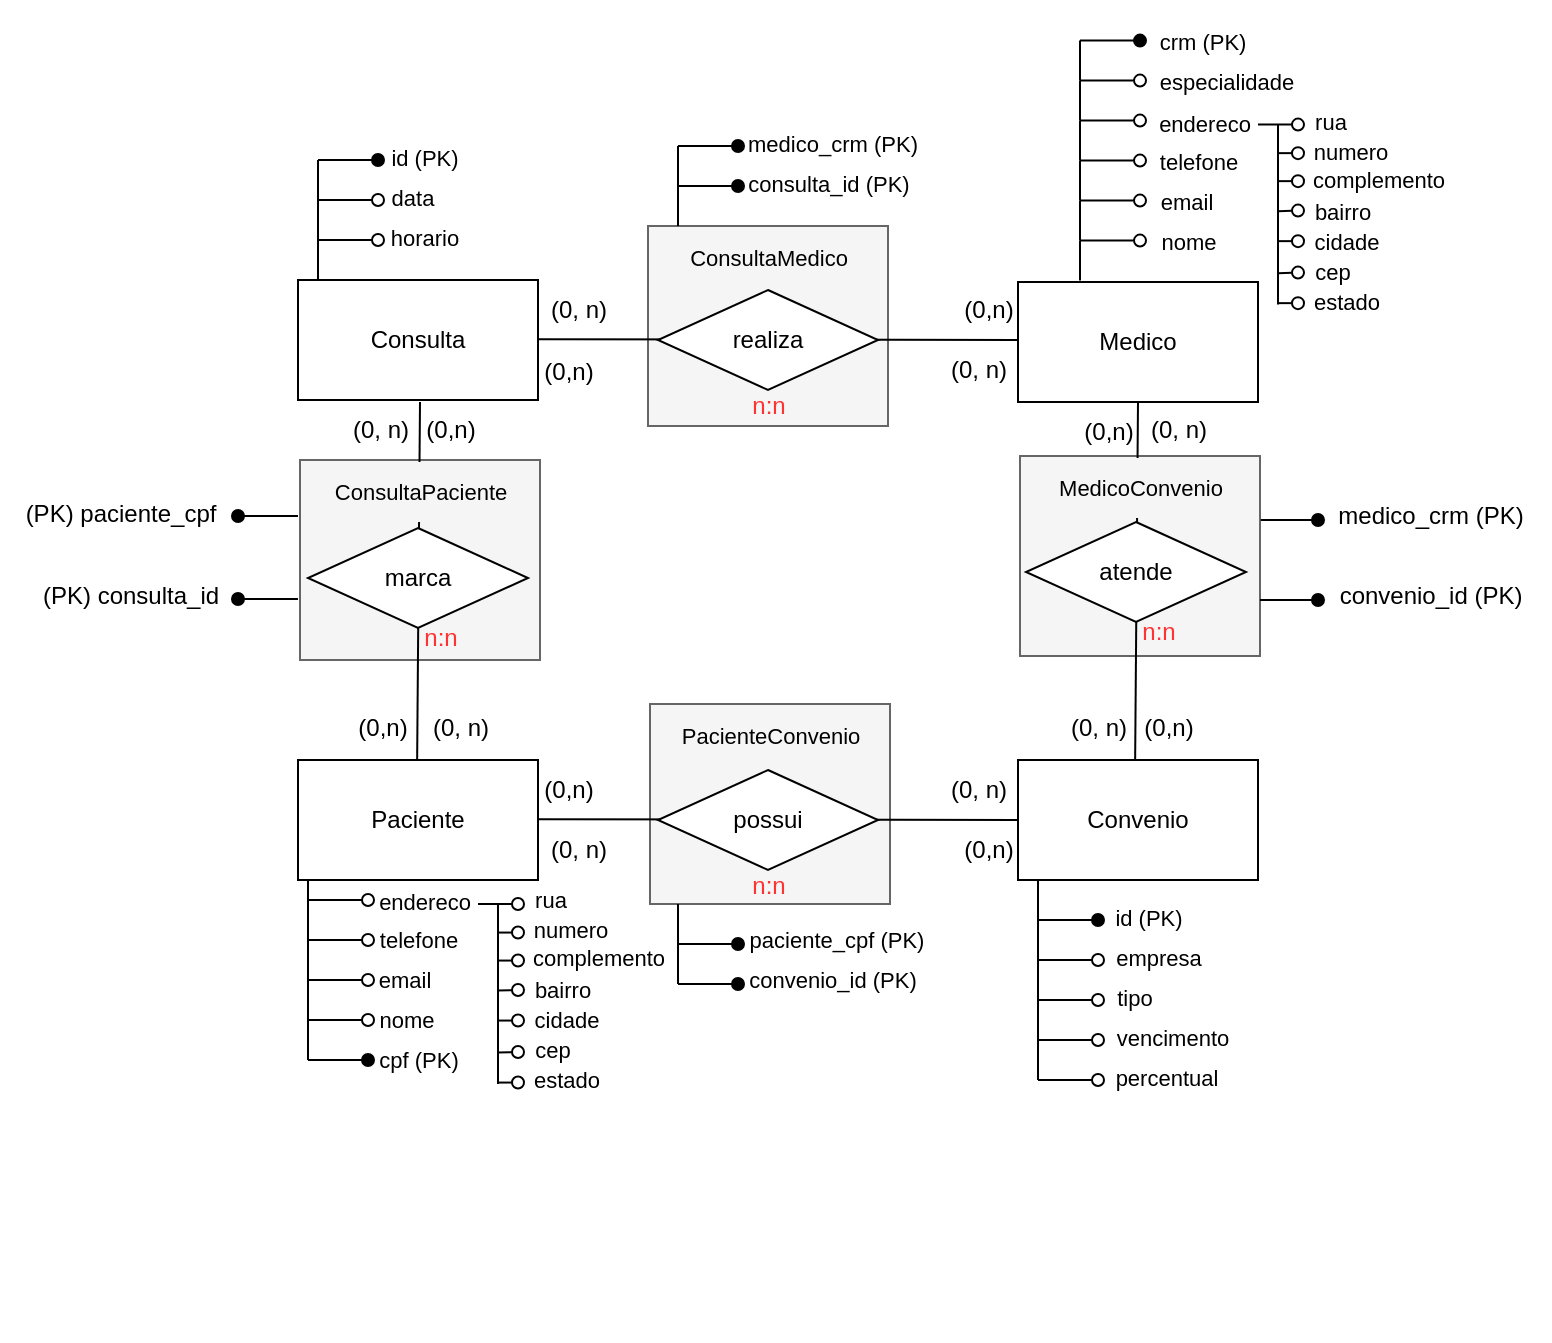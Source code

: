 <mxfile version="24.8.0">
  <diagram name="Page-1" id="Mdfq8hc0ynKvEJOxc4af">
    <mxGraphModel dx="1122" dy="855" grid="1" gridSize="10" guides="1" tooltips="1" connect="1" arrows="1" fold="1" page="1" pageScale="1" pageWidth="850" pageHeight="1100" math="0" shadow="0">
      <root>
        <mxCell id="0" />
        <mxCell id="1" parent="0" />
        <mxCell id="AmbVXzKGuxocrHXuVaO6-265" value="" style="rounded=0;whiteSpace=wrap;html=1;fillColor=#f5f5f5;strokeColor=#666666;fontColor=#333333;" parent="1" vertex="1">
          <mxGeometry x="521" y="288" width="120" height="100" as="geometry" />
        </mxCell>
        <mxCell id="AmbVXzKGuxocrHXuVaO6-4" value="Convenio" style="rounded=0;whiteSpace=wrap;html=1;" parent="1" vertex="1">
          <mxGeometry x="520" y="440" width="120" height="60" as="geometry" />
        </mxCell>
        <mxCell id="AmbVXzKGuxocrHXuVaO6-179" value="" style="group" parent="1" vertex="1" connectable="0">
          <mxGeometry x="160" y="440" width="280" height="290" as="geometry" />
        </mxCell>
        <mxCell id="AmbVXzKGuxocrHXuVaO6-3" value="Paciente" style="rounded=0;whiteSpace=wrap;html=1;" parent="AmbVXzKGuxocrHXuVaO6-179" vertex="1">
          <mxGeometry width="120" height="60" as="geometry" />
        </mxCell>
        <mxCell id="AmbVXzKGuxocrHXuVaO6-140" value="" style="group" parent="AmbVXzKGuxocrHXuVaO6-179" vertex="1" connectable="0">
          <mxGeometry x="5" y="70" width="30" height="20" as="geometry" />
        </mxCell>
        <mxCell id="AmbVXzKGuxocrHXuVaO6-141" value="" style="endArrow=none;html=1;rounded=0;" parent="AmbVXzKGuxocrHXuVaO6-140" edge="1">
          <mxGeometry width="50" height="50" relative="1" as="geometry">
            <mxPoint y="20" as="sourcePoint" />
            <mxPoint as="targetPoint" />
          </mxGeometry>
        </mxCell>
        <mxCell id="AmbVXzKGuxocrHXuVaO6-142" value="" style="endArrow=oval;html=1;rounded=0;endFill=0;" parent="AmbVXzKGuxocrHXuVaO6-140" edge="1">
          <mxGeometry width="50" height="50" relative="1" as="geometry">
            <mxPoint y="20" as="sourcePoint" />
            <mxPoint x="30" y="20" as="targetPoint" />
          </mxGeometry>
        </mxCell>
        <mxCell id="AmbVXzKGuxocrHXuVaO6-143" value="telefone" style="edgeLabel;html=1;align=center;verticalAlign=middle;resizable=0;points=[];" parent="AmbVXzKGuxocrHXuVaO6-142" vertex="1" connectable="0">
          <mxGeometry x="0.53" y="2" relative="1" as="geometry">
            <mxPoint x="32" y="2" as="offset" />
          </mxGeometry>
        </mxCell>
        <mxCell id="AmbVXzKGuxocrHXuVaO6-144" value="" style="group" parent="AmbVXzKGuxocrHXuVaO6-179" vertex="1" connectable="0">
          <mxGeometry x="5" y="90" width="30" height="20" as="geometry" />
        </mxCell>
        <mxCell id="AmbVXzKGuxocrHXuVaO6-145" value="" style="endArrow=none;html=1;rounded=0;" parent="AmbVXzKGuxocrHXuVaO6-144" edge="1">
          <mxGeometry width="50" height="50" relative="1" as="geometry">
            <mxPoint y="20" as="sourcePoint" />
            <mxPoint as="targetPoint" />
          </mxGeometry>
        </mxCell>
        <mxCell id="AmbVXzKGuxocrHXuVaO6-146" value="" style="endArrow=oval;html=1;rounded=0;endFill=0;" parent="AmbVXzKGuxocrHXuVaO6-144" edge="1">
          <mxGeometry width="50" height="50" relative="1" as="geometry">
            <mxPoint y="20" as="sourcePoint" />
            <mxPoint x="30" y="20" as="targetPoint" />
          </mxGeometry>
        </mxCell>
        <mxCell id="AmbVXzKGuxocrHXuVaO6-147" value="email" style="edgeLabel;html=1;align=center;verticalAlign=middle;resizable=0;points=[];" parent="AmbVXzKGuxocrHXuVaO6-146" vertex="1" connectable="0">
          <mxGeometry x="0.53" y="2" relative="1" as="geometry">
            <mxPoint x="25" y="2" as="offset" />
          </mxGeometry>
        </mxCell>
        <mxCell id="AmbVXzKGuxocrHXuVaO6-148" value="" style="group" parent="AmbVXzKGuxocrHXuVaO6-179" vertex="1" connectable="0">
          <mxGeometry x="5" y="110" width="30" height="20" as="geometry" />
        </mxCell>
        <mxCell id="AmbVXzKGuxocrHXuVaO6-149" value="" style="endArrow=none;html=1;rounded=0;" parent="AmbVXzKGuxocrHXuVaO6-148" edge="1">
          <mxGeometry width="50" height="50" relative="1" as="geometry">
            <mxPoint y="20" as="sourcePoint" />
            <mxPoint as="targetPoint" />
          </mxGeometry>
        </mxCell>
        <mxCell id="AmbVXzKGuxocrHXuVaO6-150" value="" style="endArrow=oval;html=1;rounded=0;endFill=0;" parent="AmbVXzKGuxocrHXuVaO6-148" edge="1">
          <mxGeometry width="50" height="50" relative="1" as="geometry">
            <mxPoint y="20" as="sourcePoint" />
            <mxPoint x="30" y="20" as="targetPoint" />
          </mxGeometry>
        </mxCell>
        <mxCell id="AmbVXzKGuxocrHXuVaO6-151" value="nome" style="edgeLabel;html=1;align=center;verticalAlign=middle;resizable=0;points=[];" parent="AmbVXzKGuxocrHXuVaO6-150" vertex="1" connectable="0">
          <mxGeometry x="0.53" y="2" relative="1" as="geometry">
            <mxPoint x="26" y="2" as="offset" />
          </mxGeometry>
        </mxCell>
        <mxCell id="AmbVXzKGuxocrHXuVaO6-156" value="" style="group" parent="AmbVXzKGuxocrHXuVaO6-179" vertex="1" connectable="0">
          <mxGeometry x="5" y="60" width="25" height="10" as="geometry" />
        </mxCell>
        <mxCell id="AmbVXzKGuxocrHXuVaO6-157" value="" style="endArrow=none;html=1;rounded=0;" parent="AmbVXzKGuxocrHXuVaO6-156" edge="1">
          <mxGeometry width="50" height="50" relative="1" as="geometry">
            <mxPoint y="10" as="sourcePoint" />
            <mxPoint as="targetPoint" />
          </mxGeometry>
        </mxCell>
        <mxCell id="AmbVXzKGuxocrHXuVaO6-158" value="" style="endArrow=oval;html=1;rounded=0;endFill=0;" parent="AmbVXzKGuxocrHXuVaO6-156" edge="1">
          <mxGeometry width="50" height="50" relative="1" as="geometry">
            <mxPoint y="10" as="sourcePoint" />
            <mxPoint x="30" y="10" as="targetPoint" />
          </mxGeometry>
        </mxCell>
        <mxCell id="AmbVXzKGuxocrHXuVaO6-159" value="endereco" style="edgeLabel;html=1;align=center;verticalAlign=middle;resizable=0;points=[];" parent="AmbVXzKGuxocrHXuVaO6-158" vertex="1" connectable="0">
          <mxGeometry x="0.53" y="2" relative="1" as="geometry">
            <mxPoint x="35" y="3" as="offset" />
          </mxGeometry>
        </mxCell>
        <mxCell id="AmbVXzKGuxocrHXuVaO6-160" value="rua" style="edgeLabel;html=1;align=center;verticalAlign=middle;resizable=0;points=[];" parent="AmbVXzKGuxocrHXuVaO6-158" vertex="1" connectable="0">
          <mxGeometry x="0.53" y="2" relative="1" as="geometry">
            <mxPoint x="98" y="2" as="offset" />
          </mxGeometry>
        </mxCell>
        <mxCell id="AmbVXzKGuxocrHXuVaO6-161" value="numero" style="edgeLabel;html=1;align=center;verticalAlign=middle;resizable=0;points=[];" parent="AmbVXzKGuxocrHXuVaO6-158" vertex="1" connectable="0">
          <mxGeometry x="0.53" y="2" relative="1" as="geometry">
            <mxPoint x="108" y="17" as="offset" />
          </mxGeometry>
        </mxCell>
        <mxCell id="AmbVXzKGuxocrHXuVaO6-162" value="complemento" style="edgeLabel;html=1;align=center;verticalAlign=middle;resizable=0;points=[];" parent="AmbVXzKGuxocrHXuVaO6-158" vertex="1" connectable="0">
          <mxGeometry x="0.53" y="2" relative="1" as="geometry">
            <mxPoint x="122" y="31" as="offset" />
          </mxGeometry>
        </mxCell>
        <mxCell id="AmbVXzKGuxocrHXuVaO6-163" value="bairro" style="edgeLabel;html=1;align=center;verticalAlign=middle;resizable=0;points=[];" parent="AmbVXzKGuxocrHXuVaO6-158" vertex="1" connectable="0">
          <mxGeometry x="0.53" y="2" relative="1" as="geometry">
            <mxPoint x="104" y="47" as="offset" />
          </mxGeometry>
        </mxCell>
        <mxCell id="AmbVXzKGuxocrHXuVaO6-164" value="cep" style="edgeLabel;html=1;align=center;verticalAlign=middle;resizable=0;points=[];" parent="AmbVXzKGuxocrHXuVaO6-158" vertex="1" connectable="0">
          <mxGeometry x="0.53" y="2" relative="1" as="geometry">
            <mxPoint x="99" y="77" as="offset" />
          </mxGeometry>
        </mxCell>
        <mxCell id="AmbVXzKGuxocrHXuVaO6-165" value="cidade" style="edgeLabel;html=1;align=center;verticalAlign=middle;resizable=0;points=[];" parent="AmbVXzKGuxocrHXuVaO6-158" vertex="1" connectable="0">
          <mxGeometry x="0.53" y="2" relative="1" as="geometry">
            <mxPoint x="106" y="62" as="offset" />
          </mxGeometry>
        </mxCell>
        <mxCell id="AmbVXzKGuxocrHXuVaO6-166" value="estado" style="edgeLabel;html=1;align=center;verticalAlign=middle;resizable=0;points=[];" parent="AmbVXzKGuxocrHXuVaO6-158" vertex="1" connectable="0">
          <mxGeometry x="0.53" y="2" relative="1" as="geometry">
            <mxPoint x="106" y="92" as="offset" />
          </mxGeometry>
        </mxCell>
        <mxCell id="AmbVXzKGuxocrHXuVaO6-167" value="" style="group" parent="AmbVXzKGuxocrHXuVaO6-179" vertex="1" connectable="0">
          <mxGeometry x="5" y="130" width="30" height="20" as="geometry" />
        </mxCell>
        <mxCell id="AmbVXzKGuxocrHXuVaO6-168" value="" style="endArrow=none;html=1;rounded=0;" parent="AmbVXzKGuxocrHXuVaO6-167" edge="1">
          <mxGeometry width="50" height="50" relative="1" as="geometry">
            <mxPoint y="20" as="sourcePoint" />
            <mxPoint as="targetPoint" />
          </mxGeometry>
        </mxCell>
        <mxCell id="AmbVXzKGuxocrHXuVaO6-169" value="" style="endArrow=oval;html=1;rounded=0;endFill=1;" parent="AmbVXzKGuxocrHXuVaO6-167" edge="1">
          <mxGeometry width="50" height="50" relative="1" as="geometry">
            <mxPoint y="20" as="sourcePoint" />
            <mxPoint x="30" y="20" as="targetPoint" />
          </mxGeometry>
        </mxCell>
        <mxCell id="AmbVXzKGuxocrHXuVaO6-170" value="cpf (PK)" style="edgeLabel;html=1;align=center;verticalAlign=middle;resizable=0;points=[];" parent="AmbVXzKGuxocrHXuVaO6-169" vertex="1" connectable="0">
          <mxGeometry x="0.53" y="2" relative="1" as="geometry">
            <mxPoint x="32" y="2" as="offset" />
          </mxGeometry>
        </mxCell>
        <mxCell id="AmbVXzKGuxocrHXuVaO6-172" value="" style="endArrow=oval;html=1;rounded=0;endFill=0;" parent="AmbVXzKGuxocrHXuVaO6-179" edge="1">
          <mxGeometry width="50" height="50" relative="1" as="geometry">
            <mxPoint x="90" y="72" as="sourcePoint" />
            <mxPoint x="110" y="72" as="targetPoint" />
          </mxGeometry>
        </mxCell>
        <mxCell id="AmbVXzKGuxocrHXuVaO6-173" value="" style="endArrow=oval;html=1;rounded=0;endFill=0;" parent="AmbVXzKGuxocrHXuVaO6-179" edge="1">
          <mxGeometry width="50" height="50" relative="1" as="geometry">
            <mxPoint x="100" y="86.28" as="sourcePoint" />
            <mxPoint x="110" y="86.28" as="targetPoint" />
          </mxGeometry>
        </mxCell>
        <mxCell id="AmbVXzKGuxocrHXuVaO6-174" value="" style="endArrow=oval;html=1;rounded=0;endFill=0;" parent="AmbVXzKGuxocrHXuVaO6-179" edge="1">
          <mxGeometry width="50" height="50" relative="1" as="geometry">
            <mxPoint x="100" y="100.28" as="sourcePoint" />
            <mxPoint x="110" y="100.28" as="targetPoint" />
          </mxGeometry>
        </mxCell>
        <mxCell id="AmbVXzKGuxocrHXuVaO6-175" value="" style="endArrow=oval;html=1;rounded=0;endFill=0;" parent="AmbVXzKGuxocrHXuVaO6-179" edge="1">
          <mxGeometry width="50" height="50" relative="1" as="geometry">
            <mxPoint x="100" y="115.28" as="sourcePoint" />
            <mxPoint x="110" y="115" as="targetPoint" />
          </mxGeometry>
        </mxCell>
        <mxCell id="AmbVXzKGuxocrHXuVaO6-176" value="" style="endArrow=oval;html=1;rounded=0;endFill=0;" parent="AmbVXzKGuxocrHXuVaO6-179" edge="1">
          <mxGeometry width="50" height="50" relative="1" as="geometry">
            <mxPoint x="100" y="130.28" as="sourcePoint" />
            <mxPoint x="110" y="130.28" as="targetPoint" />
          </mxGeometry>
        </mxCell>
        <mxCell id="AmbVXzKGuxocrHXuVaO6-177" value="" style="endArrow=oval;html=1;rounded=0;endFill=0;" parent="AmbVXzKGuxocrHXuVaO6-179" edge="1">
          <mxGeometry width="50" height="50" relative="1" as="geometry">
            <mxPoint x="100" y="146.28" as="sourcePoint" />
            <mxPoint x="110" y="146" as="targetPoint" />
          </mxGeometry>
        </mxCell>
        <mxCell id="AmbVXzKGuxocrHXuVaO6-178" value="" style="endArrow=oval;html=1;rounded=0;endFill=0;" parent="AmbVXzKGuxocrHXuVaO6-179" edge="1">
          <mxGeometry width="50" height="50" relative="1" as="geometry">
            <mxPoint x="100" y="161.28" as="sourcePoint" />
            <mxPoint x="110" y="161.28" as="targetPoint" />
          </mxGeometry>
        </mxCell>
        <mxCell id="P4raY44G7QmyPI4-AwZ1-67" value="" style="group" vertex="1" connectable="0" parent="AmbVXzKGuxocrHXuVaO6-179">
          <mxGeometry x="391" y="-379.71" width="30" height="20" as="geometry" />
        </mxCell>
        <mxCell id="P4raY44G7QmyPI4-AwZ1-69" value="" style="endArrow=oval;html=1;rounded=0;endFill=1;" edge="1" parent="P4raY44G7QmyPI4-AwZ1-67">
          <mxGeometry width="50" height="50" relative="1" as="geometry">
            <mxPoint y="20" as="sourcePoint" />
            <mxPoint x="30" y="20" as="targetPoint" />
          </mxGeometry>
        </mxCell>
        <mxCell id="P4raY44G7QmyPI4-AwZ1-70" value="crm (PK)" style="edgeLabel;html=1;align=center;verticalAlign=middle;resizable=0;points=[];" vertex="1" connectable="0" parent="P4raY44G7QmyPI4-AwZ1-69">
          <mxGeometry x="0.53" y="2" relative="1" as="geometry">
            <mxPoint x="38" y="2" as="offset" />
          </mxGeometry>
        </mxCell>
        <mxCell id="AmbVXzKGuxocrHXuVaO6-191" value="" style="group" parent="1" vertex="1" connectable="0">
          <mxGeometry x="530" y="500" width="30" height="20" as="geometry" />
        </mxCell>
        <mxCell id="AmbVXzKGuxocrHXuVaO6-192" value="" style="endArrow=none;html=1;rounded=0;" parent="AmbVXzKGuxocrHXuVaO6-191" edge="1">
          <mxGeometry width="50" height="50" relative="1" as="geometry">
            <mxPoint y="20" as="sourcePoint" />
            <mxPoint as="targetPoint" />
          </mxGeometry>
        </mxCell>
        <mxCell id="AmbVXzKGuxocrHXuVaO6-193" value="" style="endArrow=oval;html=1;rounded=0;endFill=1;" parent="AmbVXzKGuxocrHXuVaO6-191" edge="1">
          <mxGeometry width="50" height="50" relative="1" as="geometry">
            <mxPoint y="20" as="sourcePoint" />
            <mxPoint x="30" y="20" as="targetPoint" />
          </mxGeometry>
        </mxCell>
        <mxCell id="AmbVXzKGuxocrHXuVaO6-194" value="id (PK)" style="edgeLabel;html=1;align=center;verticalAlign=middle;resizable=0;points=[];" parent="AmbVXzKGuxocrHXuVaO6-193" vertex="1" connectable="0">
          <mxGeometry x="0.53" y="2" relative="1" as="geometry">
            <mxPoint x="32" y="1" as="offset" />
          </mxGeometry>
        </mxCell>
        <mxCell id="AmbVXzKGuxocrHXuVaO6-253" value="" style="rounded=0;whiteSpace=wrap;html=1;fillColor=#f5f5f5;strokeColor=#666666;fontColor=#333333;" parent="1" vertex="1">
          <mxGeometry x="161" y="290" width="120" height="100" as="geometry" />
        </mxCell>
        <mxCell id="AmbVXzKGuxocrHXuVaO6-195" value="" style="group" parent="1" vertex="1" connectable="0">
          <mxGeometry x="530" y="520" width="30" height="20" as="geometry" />
        </mxCell>
        <mxCell id="AmbVXzKGuxocrHXuVaO6-196" value="" style="endArrow=none;html=1;rounded=0;" parent="AmbVXzKGuxocrHXuVaO6-195" edge="1">
          <mxGeometry width="50" height="50" relative="1" as="geometry">
            <mxPoint y="20" as="sourcePoint" />
            <mxPoint as="targetPoint" />
          </mxGeometry>
        </mxCell>
        <mxCell id="AmbVXzKGuxocrHXuVaO6-197" value="" style="endArrow=oval;html=1;rounded=0;endFill=0;" parent="AmbVXzKGuxocrHXuVaO6-195" edge="1">
          <mxGeometry width="50" height="50" relative="1" as="geometry">
            <mxPoint y="20" as="sourcePoint" />
            <mxPoint x="30" y="20" as="targetPoint" />
          </mxGeometry>
        </mxCell>
        <mxCell id="AmbVXzKGuxocrHXuVaO6-198" value="empresa" style="edgeLabel;html=1;align=center;verticalAlign=middle;resizable=0;points=[];" parent="AmbVXzKGuxocrHXuVaO6-197" vertex="1" connectable="0">
          <mxGeometry x="0.53" y="2" relative="1" as="geometry">
            <mxPoint x="37" y="1" as="offset" />
          </mxGeometry>
        </mxCell>
        <mxCell id="AmbVXzKGuxocrHXuVaO6-199" value="" style="group" parent="1" vertex="1" connectable="0">
          <mxGeometry x="530" y="540" width="30" height="20" as="geometry" />
        </mxCell>
        <mxCell id="AmbVXzKGuxocrHXuVaO6-200" value="" style="endArrow=none;html=1;rounded=0;" parent="AmbVXzKGuxocrHXuVaO6-199" edge="1">
          <mxGeometry width="50" height="50" relative="1" as="geometry">
            <mxPoint y="20" as="sourcePoint" />
            <mxPoint as="targetPoint" />
          </mxGeometry>
        </mxCell>
        <mxCell id="AmbVXzKGuxocrHXuVaO6-201" value="" style="endArrow=oval;html=1;rounded=0;endFill=0;" parent="AmbVXzKGuxocrHXuVaO6-199" edge="1">
          <mxGeometry width="50" height="50" relative="1" as="geometry">
            <mxPoint y="20" as="sourcePoint" />
            <mxPoint x="30" y="20" as="targetPoint" />
          </mxGeometry>
        </mxCell>
        <mxCell id="AmbVXzKGuxocrHXuVaO6-202" value="tipo" style="edgeLabel;html=1;align=center;verticalAlign=middle;resizable=0;points=[];" parent="AmbVXzKGuxocrHXuVaO6-201" vertex="1" connectable="0">
          <mxGeometry x="0.53" y="2" relative="1" as="geometry">
            <mxPoint x="25" y="1" as="offset" />
          </mxGeometry>
        </mxCell>
        <mxCell id="AmbVXzKGuxocrHXuVaO6-203" value="" style="group" parent="1" vertex="1" connectable="0">
          <mxGeometry x="530" y="560" width="30" height="20" as="geometry" />
        </mxCell>
        <mxCell id="AmbVXzKGuxocrHXuVaO6-204" value="" style="endArrow=none;html=1;rounded=0;" parent="AmbVXzKGuxocrHXuVaO6-203" edge="1">
          <mxGeometry width="50" height="50" relative="1" as="geometry">
            <mxPoint y="20" as="sourcePoint" />
            <mxPoint as="targetPoint" />
          </mxGeometry>
        </mxCell>
        <mxCell id="AmbVXzKGuxocrHXuVaO6-205" value="" style="endArrow=oval;html=1;rounded=0;endFill=0;" parent="AmbVXzKGuxocrHXuVaO6-203" edge="1">
          <mxGeometry width="50" height="50" relative="1" as="geometry">
            <mxPoint y="20" as="sourcePoint" />
            <mxPoint x="30" y="20" as="targetPoint" />
          </mxGeometry>
        </mxCell>
        <mxCell id="AmbVXzKGuxocrHXuVaO6-206" value="vencimento" style="edgeLabel;html=1;align=center;verticalAlign=middle;resizable=0;points=[];" parent="AmbVXzKGuxocrHXuVaO6-205" vertex="1" connectable="0">
          <mxGeometry x="0.53" y="2" relative="1" as="geometry">
            <mxPoint x="44" y="1" as="offset" />
          </mxGeometry>
        </mxCell>
        <mxCell id="AmbVXzKGuxocrHXuVaO6-207" value="" style="group" parent="1" vertex="1" connectable="0">
          <mxGeometry x="530" y="580" width="30" height="20" as="geometry" />
        </mxCell>
        <mxCell id="AmbVXzKGuxocrHXuVaO6-208" value="" style="endArrow=none;html=1;rounded=0;" parent="AmbVXzKGuxocrHXuVaO6-207" edge="1">
          <mxGeometry width="50" height="50" relative="1" as="geometry">
            <mxPoint y="20" as="sourcePoint" />
            <mxPoint as="targetPoint" />
          </mxGeometry>
        </mxCell>
        <mxCell id="AmbVXzKGuxocrHXuVaO6-209" value="" style="endArrow=oval;html=1;rounded=0;endFill=0;" parent="AmbVXzKGuxocrHXuVaO6-207" edge="1">
          <mxGeometry width="50" height="50" relative="1" as="geometry">
            <mxPoint y="20" as="sourcePoint" />
            <mxPoint x="30" y="20" as="targetPoint" />
          </mxGeometry>
        </mxCell>
        <mxCell id="AmbVXzKGuxocrHXuVaO6-210" value="percentual" style="edgeLabel;html=1;align=center;verticalAlign=middle;resizable=0;points=[];" parent="AmbVXzKGuxocrHXuVaO6-209" vertex="1" connectable="0">
          <mxGeometry x="0.53" y="2" relative="1" as="geometry">
            <mxPoint x="41" y="1" as="offset" />
          </mxGeometry>
        </mxCell>
        <mxCell id="AmbVXzKGuxocrHXuVaO6-224" value="" style="endArrow=none;html=1;rounded=0;entryX=0.5;entryY=1;entryDx=0;entryDy=0;" parent="1" target="AmbVXzKGuxocrHXuVaO6-1" edge="1">
          <mxGeometry width="50" height="50" relative="1" as="geometry">
            <mxPoint x="578.57" y="440" as="sourcePoint" />
            <mxPoint x="578.57" y="360" as="targetPoint" />
          </mxGeometry>
        </mxCell>
        <mxCell id="AmbVXzKGuxocrHXuVaO6-219" value="atende" style="rhombus;whiteSpace=wrap;html=1;" parent="1" vertex="1">
          <mxGeometry x="524" y="321" width="110" height="50" as="geometry" />
        </mxCell>
        <mxCell id="AmbVXzKGuxocrHXuVaO6-225" value="n:n" style="text;html=1;align=center;verticalAlign=middle;resizable=0;points=[];autosize=1;fillColor=none;fontColor=#FF3333;" parent="1" vertex="1">
          <mxGeometry x="570" y="361" width="40" height="30" as="geometry" />
        </mxCell>
        <mxCell id="AmbVXzKGuxocrHXuVaO6-227" value="(0, n)" style="text;html=1;align=center;verticalAlign=middle;resizable=0;points=[];autosize=1;strokeColor=none;fillColor=none;" parent="1" vertex="1">
          <mxGeometry x="575" y="260" width="50" height="30" as="geometry" />
        </mxCell>
        <mxCell id="AmbVXzKGuxocrHXuVaO6-228" value="(0,n)" style="text;html=1;align=center;verticalAlign=middle;resizable=0;points=[];autosize=1;strokeColor=none;fillColor=none;" parent="1" vertex="1">
          <mxGeometry x="570" y="409" width="50" height="30" as="geometry" />
        </mxCell>
        <mxCell id="AmbVXzKGuxocrHXuVaO6-1" value="Medico" style="rounded=0;whiteSpace=wrap;html=1;" parent="1" vertex="1">
          <mxGeometry x="520" y="201" width="120" height="60" as="geometry" />
        </mxCell>
        <mxCell id="AmbVXzKGuxocrHXuVaO6-229" value="(0, n)" style="text;html=1;align=center;verticalAlign=middle;resizable=0;points=[];autosize=1;strokeColor=none;fillColor=none;" parent="1" vertex="1">
          <mxGeometry x="535" y="409" width="50" height="30" as="geometry" />
        </mxCell>
        <mxCell id="AmbVXzKGuxocrHXuVaO6-226" value="(0,n)" style="text;html=1;align=center;verticalAlign=middle;resizable=0;points=[];autosize=1;strokeColor=none;fillColor=none;" parent="1" vertex="1">
          <mxGeometry x="540" y="261" width="50" height="30" as="geometry" />
        </mxCell>
        <mxCell id="AmbVXzKGuxocrHXuVaO6-234" value="" style="group" parent="1" vertex="1" connectable="0">
          <mxGeometry x="280" y="200" width="250" height="80" as="geometry" />
        </mxCell>
        <mxCell id="AmbVXzKGuxocrHXuVaO6-263" value="" style="rounded=0;whiteSpace=wrap;html=1;fillColor=#f5f5f5;strokeColor=#666666;fontColor=#333333;" parent="AmbVXzKGuxocrHXuVaO6-234" vertex="1">
          <mxGeometry x="55" y="-27" width="120" height="100" as="geometry" />
        </mxCell>
        <mxCell id="AmbVXzKGuxocrHXuVaO6-212" value="" style="endArrow=none;html=1;rounded=0;entryX=0;entryY=0.5;entryDx=0;entryDy=0;" parent="AmbVXzKGuxocrHXuVaO6-234" edge="1">
          <mxGeometry width="50" height="50" relative="1" as="geometry">
            <mxPoint y="29.57" as="sourcePoint" />
            <mxPoint x="240" y="30" as="targetPoint" />
          </mxGeometry>
        </mxCell>
        <mxCell id="AmbVXzKGuxocrHXuVaO6-211" value="realiza" style="rhombus;whiteSpace=wrap;html=1;" parent="AmbVXzKGuxocrHXuVaO6-234" vertex="1">
          <mxGeometry x="60" y="5" width="110" height="50" as="geometry" />
        </mxCell>
        <mxCell id="AmbVXzKGuxocrHXuVaO6-214" value="n:n" style="text;html=1;align=center;verticalAlign=middle;resizable=0;points=[];autosize=1;strokeColor=none;fillColor=none;fontColor=#FF3333;" parent="AmbVXzKGuxocrHXuVaO6-234" vertex="1">
          <mxGeometry x="95" y="48" width="40" height="30" as="geometry" />
        </mxCell>
        <mxCell id="AmbVXzKGuxocrHXuVaO6-215" value="(0,n)" style="text;html=1;align=center;verticalAlign=middle;resizable=0;points=[];autosize=1;strokeColor=none;fillColor=none;" parent="AmbVXzKGuxocrHXuVaO6-234" vertex="1">
          <mxGeometry x="-10" y="31" width="50" height="30" as="geometry" />
        </mxCell>
        <mxCell id="AmbVXzKGuxocrHXuVaO6-216" value="(0, n)" style="text;html=1;align=center;verticalAlign=middle;resizable=0;points=[];autosize=1;strokeColor=none;fillColor=none;" parent="AmbVXzKGuxocrHXuVaO6-234" vertex="1">
          <mxGeometry x="195" y="30" width="50" height="30" as="geometry" />
        </mxCell>
        <mxCell id="AmbVXzKGuxocrHXuVaO6-217" value="(0, n)" style="text;html=1;align=center;verticalAlign=middle;resizable=0;points=[];autosize=1;strokeColor=none;fillColor=none;" parent="AmbVXzKGuxocrHXuVaO6-234" vertex="1">
          <mxGeometry x="-5" width="50" height="30" as="geometry" />
        </mxCell>
        <mxCell id="AmbVXzKGuxocrHXuVaO6-218" value="(0,n)" style="text;html=1;align=center;verticalAlign=middle;resizable=0;points=[];autosize=1;strokeColor=none;fillColor=none;" parent="AmbVXzKGuxocrHXuVaO6-234" vertex="1">
          <mxGeometry x="200" width="50" height="30" as="geometry" />
        </mxCell>
        <mxCell id="AmbVXzKGuxocrHXuVaO6-264" value="&lt;font style=&quot;font-size: 11px;&quot;&gt;ConsultaMedico&lt;/font&gt;" style="text;html=1;align=center;verticalAlign=middle;resizable=0;points=[];autosize=1;strokeColor=none;fillColor=#f5f5f5;" parent="AmbVXzKGuxocrHXuVaO6-234" vertex="1">
          <mxGeometry x="65" y="-26" width="100" height="30" as="geometry" />
        </mxCell>
        <mxCell id="AmbVXzKGuxocrHXuVaO6-235" value="" style="group" parent="1" vertex="1" connectable="0">
          <mxGeometry x="280" y="440" width="250" height="78" as="geometry" />
        </mxCell>
        <mxCell id="AmbVXzKGuxocrHXuVaO6-329" value="" style="rounded=0;whiteSpace=wrap;html=1;fillColor=#f5f5f5;strokeColor=#666666;fontColor=#333333;" parent="AmbVXzKGuxocrHXuVaO6-235" vertex="1">
          <mxGeometry x="56" y="-28" width="120" height="100" as="geometry" />
        </mxCell>
        <mxCell id="AmbVXzKGuxocrHXuVaO6-236" value="" style="endArrow=none;html=1;rounded=0;entryX=0;entryY=0.5;entryDx=0;entryDy=0;" parent="AmbVXzKGuxocrHXuVaO6-235" edge="1">
          <mxGeometry width="50" height="50" relative="1" as="geometry">
            <mxPoint y="29.57" as="sourcePoint" />
            <mxPoint x="240" y="30" as="targetPoint" />
          </mxGeometry>
        </mxCell>
        <mxCell id="AmbVXzKGuxocrHXuVaO6-237" value="possui" style="rhombus;whiteSpace=wrap;html=1;" parent="AmbVXzKGuxocrHXuVaO6-235" vertex="1">
          <mxGeometry x="60" y="5" width="110" height="50" as="geometry" />
        </mxCell>
        <mxCell id="AmbVXzKGuxocrHXuVaO6-238" value="n:n" style="text;html=1;align=center;verticalAlign=middle;resizable=0;points=[];autosize=1;strokeColor=none;fillColor=none;fontColor=#FF3333;" parent="AmbVXzKGuxocrHXuVaO6-235" vertex="1">
          <mxGeometry x="95" y="48" width="40" height="30" as="geometry" />
        </mxCell>
        <mxCell id="AmbVXzKGuxocrHXuVaO6-240" value="(0, n)" style="text;html=1;align=center;verticalAlign=middle;resizable=0;points=[];autosize=1;strokeColor=none;fillColor=none;" parent="AmbVXzKGuxocrHXuVaO6-235" vertex="1">
          <mxGeometry x="-5" y="30" width="50" height="30" as="geometry" />
        </mxCell>
        <mxCell id="AmbVXzKGuxocrHXuVaO6-242" value="(0,n)" style="text;html=1;align=center;verticalAlign=middle;resizable=0;points=[];autosize=1;strokeColor=none;fillColor=none;" parent="AmbVXzKGuxocrHXuVaO6-235" vertex="1">
          <mxGeometry x="-10" width="50" height="30" as="geometry" />
        </mxCell>
        <mxCell id="AmbVXzKGuxocrHXuVaO6-241" value="(0, n)" style="text;html=1;align=center;verticalAlign=middle;resizable=0;points=[];autosize=1;strokeColor=none;fillColor=none;" parent="AmbVXzKGuxocrHXuVaO6-235" vertex="1">
          <mxGeometry x="195" width="50" height="30" as="geometry" />
        </mxCell>
        <mxCell id="AmbVXzKGuxocrHXuVaO6-239" value="(0,n)" style="text;html=1;align=center;verticalAlign=middle;resizable=0;points=[];autosize=1;strokeColor=none;fillColor=none;" parent="AmbVXzKGuxocrHXuVaO6-235" vertex="1">
          <mxGeometry x="200" y="30" width="50" height="30" as="geometry" />
        </mxCell>
        <mxCell id="AmbVXzKGuxocrHXuVaO6-330" value="&lt;font style=&quot;font-size: 11px;&quot;&gt;PacienteConvenio&lt;/font&gt;" style="text;html=1;align=center;verticalAlign=middle;resizable=0;points=[];autosize=1;strokeColor=none;fillColor=#f5f5f5;" parent="AmbVXzKGuxocrHXuVaO6-235" vertex="1">
          <mxGeometry x="61" y="-27" width="110" height="30" as="geometry" />
        </mxCell>
        <mxCell id="AmbVXzKGuxocrHXuVaO6-180" value="" style="group" parent="1" vertex="1" connectable="0">
          <mxGeometry x="160" y="200" width="120" height="239" as="geometry" />
        </mxCell>
        <mxCell id="AmbVXzKGuxocrHXuVaO6-244" value="" style="endArrow=none;html=1;rounded=0;entryX=0.5;entryY=1;entryDx=0;entryDy=0;" parent="AmbVXzKGuxocrHXuVaO6-180" edge="1">
          <mxGeometry width="50" height="50" relative="1" as="geometry">
            <mxPoint x="59.57" y="240" as="sourcePoint" />
            <mxPoint x="61" y="61" as="targetPoint" />
          </mxGeometry>
        </mxCell>
        <mxCell id="AmbVXzKGuxocrHXuVaO6-248" value="(0,n)" style="text;html=1;align=center;verticalAlign=middle;resizable=0;points=[];autosize=1;strokeColor=none;fillColor=none;" parent="AmbVXzKGuxocrHXuVaO6-180" vertex="1">
          <mxGeometry x="51" y="60" width="50" height="30" as="geometry" />
        </mxCell>
        <mxCell id="AmbVXzKGuxocrHXuVaO6-2" value="Consulta" style="rounded=0;whiteSpace=wrap;html=1;" parent="AmbVXzKGuxocrHXuVaO6-180" vertex="1">
          <mxGeometry width="120" height="60" as="geometry" />
        </mxCell>
        <mxCell id="AmbVXzKGuxocrHXuVaO6-120" value="" style="group" parent="AmbVXzKGuxocrHXuVaO6-180" vertex="1" connectable="0">
          <mxGeometry x="10" y="-20" width="30" height="20" as="geometry" />
        </mxCell>
        <mxCell id="AmbVXzKGuxocrHXuVaO6-121" value="" style="endArrow=none;html=1;rounded=0;" parent="AmbVXzKGuxocrHXuVaO6-120" edge="1">
          <mxGeometry width="50" height="50" relative="1" as="geometry">
            <mxPoint y="20" as="sourcePoint" />
            <mxPoint as="targetPoint" />
          </mxGeometry>
        </mxCell>
        <mxCell id="AmbVXzKGuxocrHXuVaO6-126" value="" style="group" parent="AmbVXzKGuxocrHXuVaO6-180" vertex="1" connectable="0">
          <mxGeometry x="10" y="-60" width="30" height="20" as="geometry" />
        </mxCell>
        <mxCell id="AmbVXzKGuxocrHXuVaO6-127" value="" style="endArrow=none;html=1;rounded=0;" parent="AmbVXzKGuxocrHXuVaO6-126" edge="1">
          <mxGeometry width="50" height="50" relative="1" as="geometry">
            <mxPoint y="20" as="sourcePoint" />
            <mxPoint as="targetPoint" />
          </mxGeometry>
        </mxCell>
        <mxCell id="AmbVXzKGuxocrHXuVaO6-128" value="" style="endArrow=oval;html=1;rounded=0;endFill=0;" parent="AmbVXzKGuxocrHXuVaO6-126" edge="1">
          <mxGeometry width="50" height="50" relative="1" as="geometry">
            <mxPoint y="20" as="sourcePoint" />
            <mxPoint x="30" y="20" as="targetPoint" />
          </mxGeometry>
        </mxCell>
        <mxCell id="AmbVXzKGuxocrHXuVaO6-129" value="data" style="edgeLabel;html=1;align=center;verticalAlign=middle;resizable=0;points=[];" parent="AmbVXzKGuxocrHXuVaO6-128" vertex="1" connectable="0">
          <mxGeometry x="0.53" y="2" relative="1" as="geometry">
            <mxPoint x="24" y="1" as="offset" />
          </mxGeometry>
        </mxCell>
        <mxCell id="AmbVXzKGuxocrHXuVaO6-122" value="" style="endArrow=oval;html=1;rounded=0;endFill=1;" parent="AmbVXzKGuxocrHXuVaO6-126" edge="1">
          <mxGeometry width="50" height="50" relative="1" as="geometry">
            <mxPoint as="sourcePoint" />
            <mxPoint x="30" as="targetPoint" />
          </mxGeometry>
        </mxCell>
        <mxCell id="AmbVXzKGuxocrHXuVaO6-123" value="id (PK)" style="edgeLabel;html=1;align=center;verticalAlign=middle;resizable=0;points=[];" parent="AmbVXzKGuxocrHXuVaO6-122" vertex="1" connectable="0">
          <mxGeometry x="0.53" y="2" relative="1" as="geometry">
            <mxPoint x="30" y="1" as="offset" />
          </mxGeometry>
        </mxCell>
        <mxCell id="AmbVXzKGuxocrHXuVaO6-132" value="" style="group" parent="AmbVXzKGuxocrHXuVaO6-180" vertex="1" connectable="0">
          <mxGeometry x="10" y="-40" width="30" height="20" as="geometry" />
        </mxCell>
        <mxCell id="AmbVXzKGuxocrHXuVaO6-133" value="" style="endArrow=none;html=1;rounded=0;" parent="AmbVXzKGuxocrHXuVaO6-132" edge="1">
          <mxGeometry width="50" height="50" relative="1" as="geometry">
            <mxPoint y="20" as="sourcePoint" />
            <mxPoint as="targetPoint" />
          </mxGeometry>
        </mxCell>
        <mxCell id="AmbVXzKGuxocrHXuVaO6-134" value="" style="endArrow=oval;html=1;rounded=0;endFill=0;" parent="AmbVXzKGuxocrHXuVaO6-132" edge="1">
          <mxGeometry width="50" height="50" relative="1" as="geometry">
            <mxPoint y="20" as="sourcePoint" />
            <mxPoint x="30" y="20" as="targetPoint" />
          </mxGeometry>
        </mxCell>
        <mxCell id="AmbVXzKGuxocrHXuVaO6-135" value="horario" style="edgeLabel;html=1;align=center;verticalAlign=middle;resizable=0;points=[];" parent="AmbVXzKGuxocrHXuVaO6-134" vertex="1" connectable="0">
          <mxGeometry x="0.53" y="2" relative="1" as="geometry">
            <mxPoint x="30" y="1" as="offset" />
          </mxGeometry>
        </mxCell>
        <mxCell id="AmbVXzKGuxocrHXuVaO6-245" value="(0, n)" style="text;html=1;align=center;verticalAlign=middle;resizable=0;points=[];autosize=1;strokeColor=none;fillColor=none;" parent="AmbVXzKGuxocrHXuVaO6-180" vertex="1">
          <mxGeometry x="56" y="209" width="50" height="30" as="geometry" />
        </mxCell>
        <mxCell id="AmbVXzKGuxocrHXuVaO6-246" value="marca" style="rhombus;whiteSpace=wrap;html=1;" parent="AmbVXzKGuxocrHXuVaO6-180" vertex="1">
          <mxGeometry x="5" y="124" width="110" height="50" as="geometry" />
        </mxCell>
        <mxCell id="AmbVXzKGuxocrHXuVaO6-247" value="n:n" style="text;html=1;align=center;verticalAlign=middle;resizable=0;points=[];autosize=1;fillColor=none;fontColor=#FF3333;" parent="AmbVXzKGuxocrHXuVaO6-180" vertex="1">
          <mxGeometry x="51" y="164" width="40" height="30" as="geometry" />
        </mxCell>
        <mxCell id="AmbVXzKGuxocrHXuVaO6-249" value="(0, n)" style="text;html=1;align=center;verticalAlign=middle;resizable=0;points=[];autosize=1;strokeColor=none;fillColor=none;" parent="AmbVXzKGuxocrHXuVaO6-180" vertex="1">
          <mxGeometry x="16" y="60" width="50" height="30" as="geometry" />
        </mxCell>
        <mxCell id="AmbVXzKGuxocrHXuVaO6-243" value="(0,n)" style="text;html=1;align=center;verticalAlign=middle;resizable=0;points=[];autosize=1;strokeColor=none;fillColor=none;" parent="AmbVXzKGuxocrHXuVaO6-180" vertex="1">
          <mxGeometry x="17" y="209" width="50" height="30" as="geometry" />
        </mxCell>
        <mxCell id="AmbVXzKGuxocrHXuVaO6-256" value="&lt;font style=&quot;font-size: 11px;&quot;&gt;ConsultaPaciente&lt;/font&gt;" style="text;html=1;align=center;verticalAlign=middle;resizable=0;points=[];autosize=1;strokeColor=none;fillColor=#f5f5f5;" parent="AmbVXzKGuxocrHXuVaO6-180" vertex="1">
          <mxGeometry x="6" y="91" width="110" height="30" as="geometry" />
        </mxCell>
        <mxCell id="AmbVXzKGuxocrHXuVaO6-259" value="" style="endArrow=none;html=1;rounded=0;startArrow=oval;startFill=1;" parent="1" edge="1">
          <mxGeometry width="50" height="50" relative="1" as="geometry">
            <mxPoint x="130" y="318" as="sourcePoint" />
            <mxPoint x="160" y="318" as="targetPoint" />
          </mxGeometry>
        </mxCell>
        <mxCell id="AmbVXzKGuxocrHXuVaO6-260" value="(PK) paciente_cpf" style="text;html=1;align=center;verticalAlign=middle;resizable=0;points=[];autosize=1;strokeColor=none;fillColor=none;" parent="1" vertex="1">
          <mxGeometry x="11" y="301.5" width="120" height="30" as="geometry" />
        </mxCell>
        <mxCell id="AmbVXzKGuxocrHXuVaO6-261" value="" style="endArrow=none;html=1;rounded=0;startArrow=oval;startFill=1;" parent="1" edge="1">
          <mxGeometry width="50" height="50" relative="1" as="geometry">
            <mxPoint x="130" y="359.5" as="sourcePoint" />
            <mxPoint x="160" y="359.5" as="targetPoint" />
          </mxGeometry>
        </mxCell>
        <mxCell id="AmbVXzKGuxocrHXuVaO6-262" value="(PK) consulta_id" style="text;html=1;align=center;verticalAlign=middle;resizable=0;points=[];autosize=1;strokeColor=none;fillColor=none;" parent="1" vertex="1">
          <mxGeometry x="21" y="343" width="110" height="30" as="geometry" />
        </mxCell>
        <mxCell id="AmbVXzKGuxocrHXuVaO6-266" value="&lt;font style=&quot;font-size: 11px;&quot;&gt;MedicoConvenio&lt;/font&gt;" style="text;html=1;align=center;verticalAlign=middle;resizable=0;points=[];autosize=1;strokeColor=none;fillColor=#f5f5f5;" parent="1" vertex="1">
          <mxGeometry x="526" y="289" width="110" height="30" as="geometry" />
        </mxCell>
        <mxCell id="AmbVXzKGuxocrHXuVaO6-267" value="" style="endArrow=none;html=1;rounded=0;startArrow=oval;startFill=1;entryX=1.003;entryY=0.32;entryDx=0;entryDy=0;entryPerimeter=0;" parent="1" target="AmbVXzKGuxocrHXuVaO6-265" edge="1">
          <mxGeometry width="50" height="50" relative="1" as="geometry">
            <mxPoint x="670" y="320" as="sourcePoint" />
            <mxPoint x="644" y="320" as="targetPoint" />
          </mxGeometry>
        </mxCell>
        <mxCell id="AmbVXzKGuxocrHXuVaO6-268" value="" style="endArrow=none;html=1;rounded=0;startArrow=oval;startFill=1;entryX=1.003;entryY=0.32;entryDx=0;entryDy=0;entryPerimeter=0;" parent="1" edge="1">
          <mxGeometry width="50" height="50" relative="1" as="geometry">
            <mxPoint x="670" y="360" as="sourcePoint" />
            <mxPoint x="641" y="360" as="targetPoint" />
          </mxGeometry>
        </mxCell>
        <mxCell id="AmbVXzKGuxocrHXuVaO6-269" value="medico_crm (PK)" style="text;html=1;align=center;verticalAlign=middle;resizable=0;points=[];autosize=1;strokeColor=none;fillColor=none;" parent="1" vertex="1">
          <mxGeometry x="666" y="303" width="120" height="30" as="geometry" />
        </mxCell>
        <mxCell id="AmbVXzKGuxocrHXuVaO6-270" value="convenio_id (PK)" style="text;html=1;align=center;verticalAlign=middle;resizable=0;points=[];autosize=1;strokeColor=none;fillColor=none;" parent="1" vertex="1">
          <mxGeometry x="671" y="343" width="110" height="30" as="geometry" />
        </mxCell>
        <mxCell id="AmbVXzKGuxocrHXuVaO6-307" value="" style="group" parent="1" vertex="1" connectable="0">
          <mxGeometry x="350" y="153" width="30" height="20" as="geometry" />
        </mxCell>
        <mxCell id="AmbVXzKGuxocrHXuVaO6-308" value="" style="endArrow=none;html=1;rounded=0;" parent="AmbVXzKGuxocrHXuVaO6-307" edge="1">
          <mxGeometry width="50" height="50" relative="1" as="geometry">
            <mxPoint y="20" as="sourcePoint" />
            <mxPoint as="targetPoint" />
          </mxGeometry>
        </mxCell>
        <mxCell id="AmbVXzKGuxocrHXuVaO6-311" value="" style="endArrow=oval;html=1;rounded=0;endFill=1;" parent="AmbVXzKGuxocrHXuVaO6-307" edge="1">
          <mxGeometry width="50" height="50" relative="1" as="geometry">
            <mxPoint as="sourcePoint" />
            <mxPoint x="30" as="targetPoint" />
          </mxGeometry>
        </mxCell>
        <mxCell id="AmbVXzKGuxocrHXuVaO6-312" value="consulta_id (PK)" style="edgeLabel;html=1;align=center;verticalAlign=middle;resizable=0;points=[];" parent="AmbVXzKGuxocrHXuVaO6-311" vertex="1" connectable="0">
          <mxGeometry x="0.53" y="2" relative="1" as="geometry">
            <mxPoint x="52" y="1" as="offset" />
          </mxGeometry>
        </mxCell>
        <mxCell id="AmbVXzKGuxocrHXuVaO6-313" value="medico_crm (PK)" style="edgeLabel;html=1;align=center;verticalAlign=middle;resizable=0;points=[];" parent="AmbVXzKGuxocrHXuVaO6-311" vertex="1" connectable="0">
          <mxGeometry x="0.53" y="2" relative="1" as="geometry">
            <mxPoint x="54" y="-19" as="offset" />
          </mxGeometry>
        </mxCell>
        <mxCell id="AmbVXzKGuxocrHXuVaO6-314" value="" style="group" parent="1" vertex="1" connectable="0">
          <mxGeometry x="350" y="133" width="30" height="20" as="geometry" />
        </mxCell>
        <mxCell id="AmbVXzKGuxocrHXuVaO6-315" value="" style="endArrow=none;html=1;rounded=0;" parent="AmbVXzKGuxocrHXuVaO6-314" edge="1">
          <mxGeometry width="50" height="50" relative="1" as="geometry">
            <mxPoint y="20" as="sourcePoint" />
            <mxPoint as="targetPoint" />
          </mxGeometry>
        </mxCell>
        <mxCell id="AmbVXzKGuxocrHXuVaO6-316" value="" style="endArrow=oval;html=1;rounded=0;endFill=1;" parent="AmbVXzKGuxocrHXuVaO6-314" edge="1">
          <mxGeometry width="50" height="50" relative="1" as="geometry">
            <mxPoint as="sourcePoint" />
            <mxPoint x="30" as="targetPoint" />
          </mxGeometry>
        </mxCell>
        <mxCell id="AmbVXzKGuxocrHXuVaO6-331" value="" style="group" parent="1" vertex="1" connectable="0">
          <mxGeometry x="350" y="512" width="30" height="20" as="geometry" />
        </mxCell>
        <mxCell id="AmbVXzKGuxocrHXuVaO6-332" value="" style="endArrow=none;html=1;rounded=0;" parent="AmbVXzKGuxocrHXuVaO6-331" edge="1">
          <mxGeometry width="50" height="50" relative="1" as="geometry">
            <mxPoint y="20" as="sourcePoint" />
            <mxPoint as="targetPoint" />
          </mxGeometry>
        </mxCell>
        <mxCell id="AmbVXzKGuxocrHXuVaO6-333" value="" style="endArrow=oval;html=1;rounded=0;endFill=1;" parent="AmbVXzKGuxocrHXuVaO6-331" edge="1">
          <mxGeometry width="50" height="50" relative="1" as="geometry">
            <mxPoint y="20" as="sourcePoint" />
            <mxPoint x="30" y="20" as="targetPoint" />
          </mxGeometry>
        </mxCell>
        <mxCell id="AmbVXzKGuxocrHXuVaO6-334" value="paciente_cpf (PK)" style="edgeLabel;html=1;align=center;verticalAlign=middle;resizable=0;points=[];" parent="AmbVXzKGuxocrHXuVaO6-333" vertex="1" connectable="0">
          <mxGeometry x="0.53" y="2" relative="1" as="geometry">
            <mxPoint x="56" as="offset" />
          </mxGeometry>
        </mxCell>
        <mxCell id="AmbVXzKGuxocrHXuVaO6-335" value="" style="group" parent="1" vertex="1" connectable="0">
          <mxGeometry x="350" y="532" width="30" height="20" as="geometry" />
        </mxCell>
        <mxCell id="AmbVXzKGuxocrHXuVaO6-336" value="" style="endArrow=none;html=1;rounded=0;" parent="AmbVXzKGuxocrHXuVaO6-335" edge="1">
          <mxGeometry width="50" height="50" relative="1" as="geometry">
            <mxPoint y="20" as="sourcePoint" />
            <mxPoint as="targetPoint" />
          </mxGeometry>
        </mxCell>
        <mxCell id="AmbVXzKGuxocrHXuVaO6-337" value="" style="endArrow=oval;html=1;rounded=0;endFill=1;" parent="AmbVXzKGuxocrHXuVaO6-335" edge="1">
          <mxGeometry width="50" height="50" relative="1" as="geometry">
            <mxPoint y="20" as="sourcePoint" />
            <mxPoint x="30" y="20" as="targetPoint" />
          </mxGeometry>
        </mxCell>
        <mxCell id="AmbVXzKGuxocrHXuVaO6-338" value="convenio_id (PK)" style="edgeLabel;html=1;align=center;verticalAlign=middle;resizable=0;points=[];" parent="AmbVXzKGuxocrHXuVaO6-337" vertex="1" connectable="0">
          <mxGeometry x="0.53" y="2" relative="1" as="geometry">
            <mxPoint x="54" as="offset" />
          </mxGeometry>
        </mxCell>
        <mxCell id="P4raY44G7QmyPI4-AwZ1-5" value="" style="endArrow=none;html=1;rounded=0;" edge="1" parent="1">
          <mxGeometry width="50" height="50" relative="1" as="geometry">
            <mxPoint x="260" y="602" as="sourcePoint" />
            <mxPoint x="260" y="512" as="targetPoint" />
          </mxGeometry>
        </mxCell>
        <mxCell id="P4raY44G7QmyPI4-AwZ1-81" value="" style="group" vertex="1" connectable="0" parent="1">
          <mxGeometry x="551" y="80.29" width="30" height="20" as="geometry" />
        </mxCell>
        <mxCell id="P4raY44G7QmyPI4-AwZ1-82" value="" style="endArrow=none;html=1;rounded=0;" edge="1" parent="P4raY44G7QmyPI4-AwZ1-81">
          <mxGeometry width="50" height="50" relative="1" as="geometry">
            <mxPoint y="20" as="sourcePoint" />
            <mxPoint as="targetPoint" />
          </mxGeometry>
        </mxCell>
        <mxCell id="P4raY44G7QmyPI4-AwZ1-83" value="" style="endArrow=oval;html=1;rounded=0;endFill=0;" edge="1" parent="P4raY44G7QmyPI4-AwZ1-81">
          <mxGeometry width="50" height="50" relative="1" as="geometry">
            <mxPoint y="20" as="sourcePoint" />
            <mxPoint x="30" y="20" as="targetPoint" />
          </mxGeometry>
        </mxCell>
        <mxCell id="P4raY44G7QmyPI4-AwZ1-84" value="especialidade" style="edgeLabel;html=1;align=center;verticalAlign=middle;resizable=0;points=[];" vertex="1" connectable="0" parent="P4raY44G7QmyPI4-AwZ1-83">
          <mxGeometry x="0.53" y="2" relative="1" as="geometry">
            <mxPoint x="50" y="2" as="offset" />
          </mxGeometry>
        </mxCell>
        <mxCell id="P4raY44G7QmyPI4-AwZ1-44" value="" style="group" vertex="1" connectable="0" parent="1">
          <mxGeometry x="551" y="120.29" width="30" height="20" as="geometry" />
        </mxCell>
        <mxCell id="P4raY44G7QmyPI4-AwZ1-45" value="" style="endArrow=none;html=1;rounded=0;" edge="1" parent="P4raY44G7QmyPI4-AwZ1-44">
          <mxGeometry width="50" height="50" relative="1" as="geometry">
            <mxPoint y="20" as="sourcePoint" />
            <mxPoint as="targetPoint" />
          </mxGeometry>
        </mxCell>
        <mxCell id="P4raY44G7QmyPI4-AwZ1-46" value="" style="endArrow=oval;html=1;rounded=0;endFill=0;" edge="1" parent="P4raY44G7QmyPI4-AwZ1-44">
          <mxGeometry width="50" height="50" relative="1" as="geometry">
            <mxPoint y="20" as="sourcePoint" />
            <mxPoint x="30" y="20" as="targetPoint" />
          </mxGeometry>
        </mxCell>
        <mxCell id="P4raY44G7QmyPI4-AwZ1-47" value="telefone" style="edgeLabel;html=1;align=center;verticalAlign=middle;resizable=0;points=[];" vertex="1" connectable="0" parent="P4raY44G7QmyPI4-AwZ1-46">
          <mxGeometry x="0.53" y="2" relative="1" as="geometry">
            <mxPoint x="36" y="2" as="offset" />
          </mxGeometry>
        </mxCell>
        <mxCell id="P4raY44G7QmyPI4-AwZ1-48" value="" style="group" vertex="1" connectable="0" parent="1">
          <mxGeometry x="551" y="140.29" width="30" height="20" as="geometry" />
        </mxCell>
        <mxCell id="P4raY44G7QmyPI4-AwZ1-49" value="" style="endArrow=none;html=1;rounded=0;" edge="1" parent="P4raY44G7QmyPI4-AwZ1-48">
          <mxGeometry width="50" height="50" relative="1" as="geometry">
            <mxPoint y="20" as="sourcePoint" />
            <mxPoint as="targetPoint" />
          </mxGeometry>
        </mxCell>
        <mxCell id="P4raY44G7QmyPI4-AwZ1-50" value="" style="endArrow=oval;html=1;rounded=0;endFill=0;" edge="1" parent="P4raY44G7QmyPI4-AwZ1-48">
          <mxGeometry width="50" height="50" relative="1" as="geometry">
            <mxPoint y="20" as="sourcePoint" />
            <mxPoint x="30" y="20" as="targetPoint" />
          </mxGeometry>
        </mxCell>
        <mxCell id="P4raY44G7QmyPI4-AwZ1-51" value="email" style="edgeLabel;html=1;align=center;verticalAlign=middle;resizable=0;points=[];" vertex="1" connectable="0" parent="P4raY44G7QmyPI4-AwZ1-50">
          <mxGeometry x="0.53" y="2" relative="1" as="geometry">
            <mxPoint x="30" y="2" as="offset" />
          </mxGeometry>
        </mxCell>
        <mxCell id="P4raY44G7QmyPI4-AwZ1-52" value="" style="group" vertex="1" connectable="0" parent="1">
          <mxGeometry x="551" y="160.29" width="30" height="20" as="geometry" />
        </mxCell>
        <mxCell id="P4raY44G7QmyPI4-AwZ1-53" value="" style="endArrow=none;html=1;rounded=0;" edge="1" parent="P4raY44G7QmyPI4-AwZ1-52">
          <mxGeometry width="50" height="50" relative="1" as="geometry">
            <mxPoint y="20" as="sourcePoint" />
            <mxPoint as="targetPoint" />
          </mxGeometry>
        </mxCell>
        <mxCell id="P4raY44G7QmyPI4-AwZ1-54" value="" style="endArrow=oval;html=1;rounded=0;endFill=0;" edge="1" parent="P4raY44G7QmyPI4-AwZ1-52">
          <mxGeometry width="50" height="50" relative="1" as="geometry">
            <mxPoint y="20" as="sourcePoint" />
            <mxPoint x="30" y="20" as="targetPoint" />
          </mxGeometry>
        </mxCell>
        <mxCell id="P4raY44G7QmyPI4-AwZ1-55" value="nome" style="edgeLabel;html=1;align=center;verticalAlign=middle;resizable=0;points=[];" vertex="1" connectable="0" parent="P4raY44G7QmyPI4-AwZ1-54">
          <mxGeometry x="0.53" y="2" relative="1" as="geometry">
            <mxPoint x="31" y="2" as="offset" />
          </mxGeometry>
        </mxCell>
        <mxCell id="P4raY44G7QmyPI4-AwZ1-58" value="" style="endArrow=oval;html=1;rounded=0;endFill=0;" edge="1" parent="1">
          <mxGeometry width="50" height="50" relative="1" as="geometry">
            <mxPoint x="551" y="120.29" as="sourcePoint" />
            <mxPoint x="581" y="120.29" as="targetPoint" />
          </mxGeometry>
        </mxCell>
        <mxCell id="P4raY44G7QmyPI4-AwZ1-59" value="endereco" style="edgeLabel;html=1;align=center;verticalAlign=middle;resizable=0;points=[];" vertex="1" connectable="0" parent="P4raY44G7QmyPI4-AwZ1-58">
          <mxGeometry x="0.53" y="2" relative="1" as="geometry">
            <mxPoint x="39" y="3" as="offset" />
          </mxGeometry>
        </mxCell>
        <mxCell id="P4raY44G7QmyPI4-AwZ1-60" value="rua" style="edgeLabel;html=1;align=center;verticalAlign=middle;resizable=0;points=[];" vertex="1" connectable="0" parent="P4raY44G7QmyPI4-AwZ1-58">
          <mxGeometry x="0.53" y="2" relative="1" as="geometry">
            <mxPoint x="102" y="2" as="offset" />
          </mxGeometry>
        </mxCell>
        <mxCell id="P4raY44G7QmyPI4-AwZ1-61" value="numero" style="edgeLabel;html=1;align=center;verticalAlign=middle;resizable=0;points=[];" vertex="1" connectable="0" parent="P4raY44G7QmyPI4-AwZ1-58">
          <mxGeometry x="0.53" y="2" relative="1" as="geometry">
            <mxPoint x="112" y="17" as="offset" />
          </mxGeometry>
        </mxCell>
        <mxCell id="P4raY44G7QmyPI4-AwZ1-62" value="complemento" style="edgeLabel;html=1;align=center;verticalAlign=middle;resizable=0;points=[];" vertex="1" connectable="0" parent="P4raY44G7QmyPI4-AwZ1-58">
          <mxGeometry x="0.53" y="2" relative="1" as="geometry">
            <mxPoint x="126" y="31" as="offset" />
          </mxGeometry>
        </mxCell>
        <mxCell id="P4raY44G7QmyPI4-AwZ1-63" value="bairro" style="edgeLabel;html=1;align=center;verticalAlign=middle;resizable=0;points=[];" vertex="1" connectable="0" parent="P4raY44G7QmyPI4-AwZ1-58">
          <mxGeometry x="0.53" y="2" relative="1" as="geometry">
            <mxPoint x="108" y="47" as="offset" />
          </mxGeometry>
        </mxCell>
        <mxCell id="P4raY44G7QmyPI4-AwZ1-64" value="cep" style="edgeLabel;html=1;align=center;verticalAlign=middle;resizable=0;points=[];" vertex="1" connectable="0" parent="P4raY44G7QmyPI4-AwZ1-58">
          <mxGeometry x="0.53" y="2" relative="1" as="geometry">
            <mxPoint x="103" y="77" as="offset" />
          </mxGeometry>
        </mxCell>
        <mxCell id="P4raY44G7QmyPI4-AwZ1-65" value="cidade" style="edgeLabel;html=1;align=center;verticalAlign=middle;resizable=0;points=[];" vertex="1" connectable="0" parent="P4raY44G7QmyPI4-AwZ1-58">
          <mxGeometry x="0.53" y="2" relative="1" as="geometry">
            <mxPoint x="110" y="62" as="offset" />
          </mxGeometry>
        </mxCell>
        <mxCell id="P4raY44G7QmyPI4-AwZ1-66" value="estado" style="edgeLabel;html=1;align=center;verticalAlign=middle;resizable=0;points=[];" vertex="1" connectable="0" parent="P4raY44G7QmyPI4-AwZ1-58">
          <mxGeometry x="0.53" y="2" relative="1" as="geometry">
            <mxPoint x="110" y="92" as="offset" />
          </mxGeometry>
        </mxCell>
        <mxCell id="P4raY44G7QmyPI4-AwZ1-71" value="" style="endArrow=oval;html=1;rounded=0;endFill=0;" edge="1" parent="1">
          <mxGeometry width="50" height="50" relative="1" as="geometry">
            <mxPoint x="640" y="122.29" as="sourcePoint" />
            <mxPoint x="660" y="122.29" as="targetPoint" />
          </mxGeometry>
        </mxCell>
        <mxCell id="P4raY44G7QmyPI4-AwZ1-72" value="" style="endArrow=oval;html=1;rounded=0;endFill=0;" edge="1" parent="1">
          <mxGeometry width="50" height="50" relative="1" as="geometry">
            <mxPoint x="650" y="136.57" as="sourcePoint" />
            <mxPoint x="660" y="136.57" as="targetPoint" />
          </mxGeometry>
        </mxCell>
        <mxCell id="P4raY44G7QmyPI4-AwZ1-73" value="" style="endArrow=oval;html=1;rounded=0;endFill=0;" edge="1" parent="1">
          <mxGeometry width="50" height="50" relative="1" as="geometry">
            <mxPoint x="650" y="150.57" as="sourcePoint" />
            <mxPoint x="660" y="150.57" as="targetPoint" />
          </mxGeometry>
        </mxCell>
        <mxCell id="P4raY44G7QmyPI4-AwZ1-74" value="" style="endArrow=oval;html=1;rounded=0;endFill=0;" edge="1" parent="1">
          <mxGeometry width="50" height="50" relative="1" as="geometry">
            <mxPoint x="650" y="165.57" as="sourcePoint" />
            <mxPoint x="660" y="165.29" as="targetPoint" />
          </mxGeometry>
        </mxCell>
        <mxCell id="P4raY44G7QmyPI4-AwZ1-75" value="" style="endArrow=oval;html=1;rounded=0;endFill=0;" edge="1" parent="1">
          <mxGeometry width="50" height="50" relative="1" as="geometry">
            <mxPoint x="650" y="180.57" as="sourcePoint" />
            <mxPoint x="660" y="180.57" as="targetPoint" />
          </mxGeometry>
        </mxCell>
        <mxCell id="P4raY44G7QmyPI4-AwZ1-76" value="" style="endArrow=oval;html=1;rounded=0;endFill=0;" edge="1" parent="1">
          <mxGeometry width="50" height="50" relative="1" as="geometry">
            <mxPoint x="650" y="196.57" as="sourcePoint" />
            <mxPoint x="660" y="196.29" as="targetPoint" />
          </mxGeometry>
        </mxCell>
        <mxCell id="P4raY44G7QmyPI4-AwZ1-77" value="" style="endArrow=oval;html=1;rounded=0;endFill=0;" edge="1" parent="1">
          <mxGeometry width="50" height="50" relative="1" as="geometry">
            <mxPoint x="650" y="211.57" as="sourcePoint" />
            <mxPoint x="660" y="211.57" as="targetPoint" />
          </mxGeometry>
        </mxCell>
        <mxCell id="P4raY44G7QmyPI4-AwZ1-78" value="" style="endArrow=none;html=1;rounded=0;" edge="1" parent="1">
          <mxGeometry width="50" height="50" relative="1" as="geometry">
            <mxPoint x="650" y="212.29" as="sourcePoint" />
            <mxPoint x="650" y="122.29" as="targetPoint" />
          </mxGeometry>
        </mxCell>
        <mxCell id="P4raY44G7QmyPI4-AwZ1-57" value="" style="endArrow=none;html=1;rounded=0;" edge="1" parent="1">
          <mxGeometry width="50" height="50" relative="1" as="geometry">
            <mxPoint x="551" y="120.29" as="sourcePoint" />
            <mxPoint x="551" y="100.29" as="targetPoint" />
          </mxGeometry>
        </mxCell>
        <mxCell id="P4raY44G7QmyPI4-AwZ1-68" value="" style="endArrow=none;html=1;rounded=0;" edge="1" parent="1">
          <mxGeometry width="50" height="50" relative="1" as="geometry">
            <mxPoint x="551" y="200.29" as="sourcePoint" />
            <mxPoint x="551" y="180.29" as="targetPoint" />
          </mxGeometry>
        </mxCell>
      </root>
    </mxGraphModel>
  </diagram>
</mxfile>
